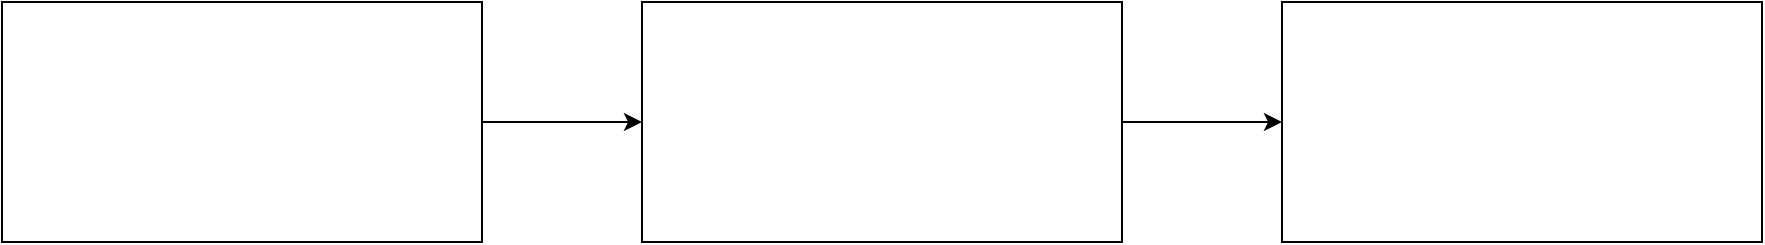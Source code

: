 <mxfile version="24.7.6">
  <diagram id="-ljSxomluclja3WIcSHv" name="Page-1">
    <mxGraphModel dx="1323" dy="743" grid="1" gridSize="10" guides="1" tooltips="1" connect="1" arrows="1" fold="1" page="1" pageScale="1" pageWidth="850" pageHeight="1100" math="0" shadow="0">
      <root>
        <mxCell id="0" />
        <mxCell id="1" parent="0" />
        <mxCell id="ulrFkdnf0PlGz6hj-BaM-8" value="" style="edgeStyle=orthogonalEdgeStyle;rounded=0;orthogonalLoop=1;jettySize=auto;html=1;strokeColor=#000000;" edge="1" parent="1" source="ulrFkdnf0PlGz6hj-BaM-1" target="ulrFkdnf0PlGz6hj-BaM-7">
          <mxGeometry relative="1" as="geometry" />
        </mxCell>
        <mxCell id="ulrFkdnf0PlGz6hj-BaM-1" value="" style="rounded=0;whiteSpace=wrap;html=1;fillColor=none;strokeColor=#000000;" vertex="1" parent="1">
          <mxGeometry x="80" y="80" width="240" height="120" as="geometry" />
        </mxCell>
        <mxCell id="ulrFkdnf0PlGz6hj-BaM-10" value="" style="edgeStyle=orthogonalEdgeStyle;rounded=0;orthogonalLoop=1;jettySize=auto;html=1;strokeColor=#000000;" edge="1" parent="1" source="ulrFkdnf0PlGz6hj-BaM-7" target="ulrFkdnf0PlGz6hj-BaM-9">
          <mxGeometry relative="1" as="geometry" />
        </mxCell>
        <mxCell id="ulrFkdnf0PlGz6hj-BaM-7" value="" style="rounded=0;whiteSpace=wrap;html=1;fillColor=none;strokeColor=#000000;" vertex="1" parent="1">
          <mxGeometry x="400" y="80" width="240" height="120" as="geometry" />
        </mxCell>
        <mxCell id="ulrFkdnf0PlGz6hj-BaM-9" value="" style="rounded=0;whiteSpace=wrap;html=1;fillColor=none;strokeColor=#000000;" vertex="1" parent="1">
          <mxGeometry x="720" y="80" width="240" height="120" as="geometry" />
        </mxCell>
      </root>
    </mxGraphModel>
  </diagram>
</mxfile>
